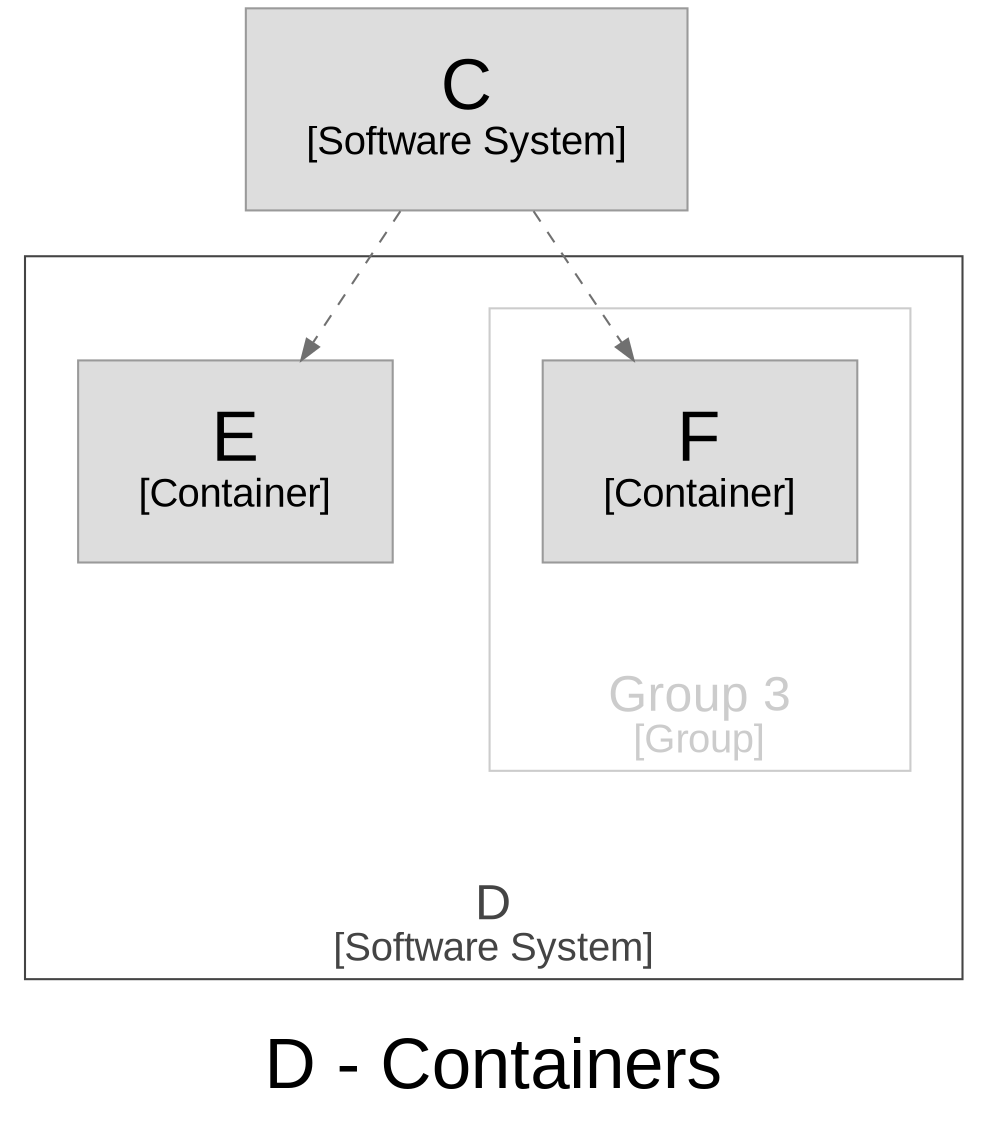 digraph {
  compound=true
  graph [fontname="Arial", rankdir=TB, ranksep=1.0, nodesep=1.0]
  node [fontname="Arial", shape=box, margin="0.4,0.3"]
  edge [fontname="Arial"]
  label=<<br /><font point-size="34">D - Containers</font>>

  3 [id=3,shape=rect, label=<<font point-size="34">C</font><br /><font point-size="19">[Software System]</font>>, style=filled, color="#9a9a9a", fillcolor="#dddddd", fontcolor="#000000"]

  subgraph cluster_4 {
    margin=25
    label=<<font point-size="24"><br />D</font><br /><font point-size="19">[Software System]</font>>
    labelloc=b
    color="#444444"
    fontcolor="#444444"
    fillcolor="#444444"

    subgraph "cluster_group_Group 3" {
      margin=25
      label=<<font point-size="24"><br />Group 3</font><br /><font point-size="19">[Group]</font>>
      labelloc=b
      color="#cccccc"
      fontcolor="#cccccc"
      fillcolor="#ffffff"

      6 [id=6,shape=rect, label=<<font point-size="34">F</font><br /><font point-size="19">[Container]</font>>, style=filled, color="#9a9a9a", fillcolor="#dddddd", fontcolor="#000000"]
    }

    5 [id=5,shape=rect, label=<<font point-size="34">E</font><br /><font point-size="19">[Container]</font>>, style=filled, color="#9a9a9a", fillcolor="#dddddd", fontcolor="#000000"]
  }

  3 -> 5 [id=11, label=<>, style="dashed", color="#707070", fontcolor="#707070"]
  3 -> 6 [id=14, label=<>, style="dashed", color="#707070", fontcolor="#707070"]
}
